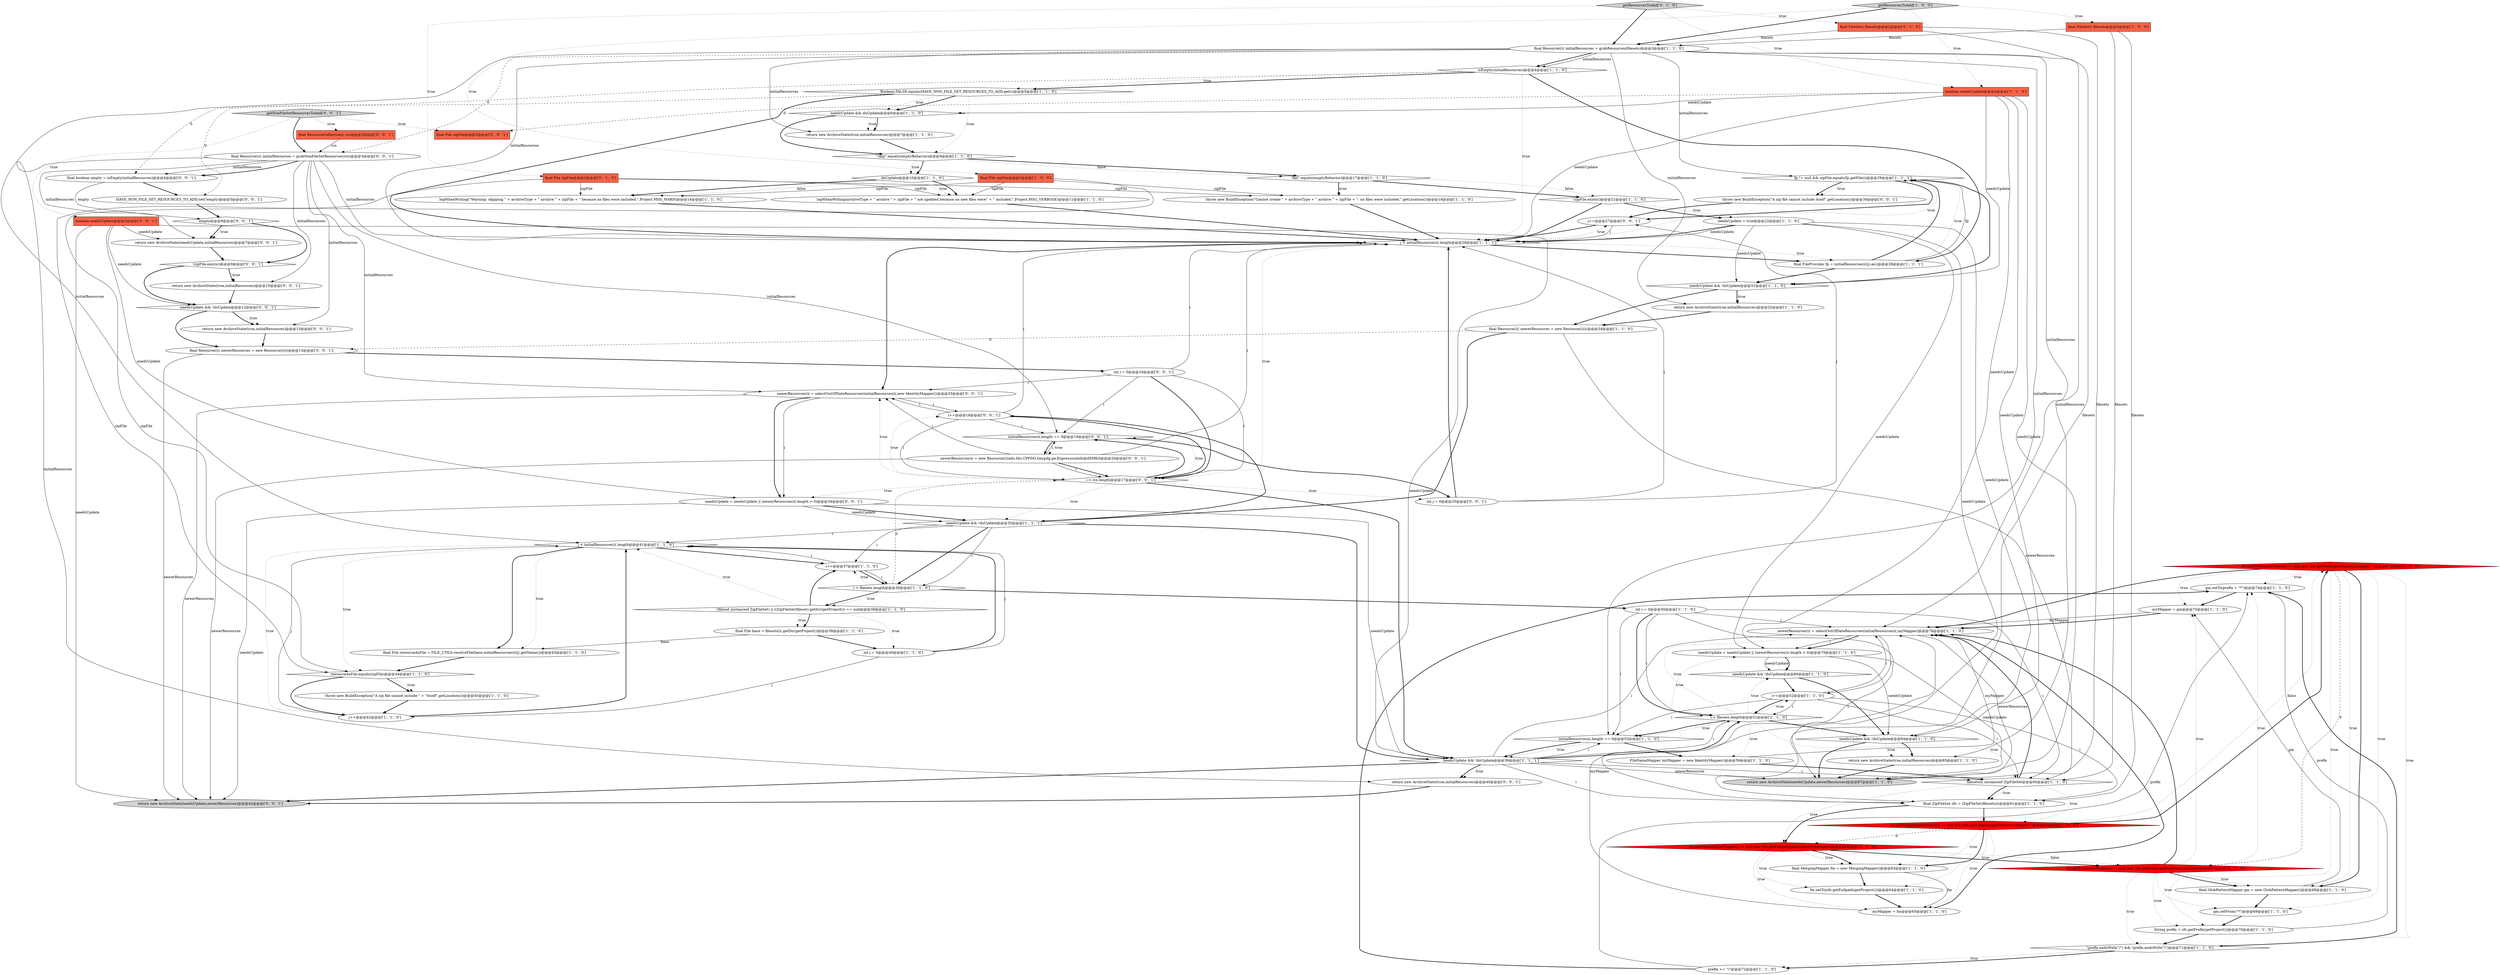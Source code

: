 digraph {
28 [style = filled, label = "zfs.getPrefix(getProject()) != null && !zfs.getPrefix(getProject()).equals(\"\")@@@67@@@['1', '0', '0']", fillcolor = red, shape = diamond image = "AAA1AAABBB1BBB"];
54 [style = filled, label = "!(fileset instanceof ZipFileSet) || ((ZipFileSet)fileset).getSrc(getProject()) == null@@@38@@@['1', '1', '0']", fillcolor = white, shape = diamond image = "AAA0AAABBB1BBB"];
12 [style = filled, label = "needsUpdate = needsUpdate || (newerResources(i(.length > 0)@@@79@@@['1', '1', '0']", fillcolor = white, shape = ellipse image = "AAA0AAABBB1BBB"];
56 [style = filled, label = "myMapper = fm@@@65@@@['1', '1', '0']", fillcolor = white, shape = ellipse image = "AAA0AAABBB1BBB"];
76 [style = filled, label = "empty@@@6@@@['0', '0', '1']", fillcolor = white, shape = diamond image = "AAA0AAABBB3BBB"];
81 [style = filled, label = "initialResources(i(.length == 0@@@19@@@['0', '0', '1']", fillcolor = white, shape = diamond image = "AAA0AAABBB3BBB"];
52 [style = filled, label = "gm.setTo(prefix + \"*\")@@@74@@@['1', '1', '0']", fillcolor = white, shape = ellipse image = "AAA0AAABBB1BBB"];
43 [style = filled, label = "needsUpdate && !doUpdate@@@84@@@['1', '1', '0']", fillcolor = white, shape = diamond image = "AAA0AAABBB1BBB"];
25 [style = filled, label = "needsUpdate && !doUpdate@@@39@@@['1', '1', '1']", fillcolor = white, shape = diamond image = "AAA0AAABBB1BBB"];
85 [style = filled, label = "HAVE_NON_FILE_SET_RESOURCES_TO_ADD.set(!empty)@@@5@@@['0', '0', '1']", fillcolor = white, shape = ellipse image = "AAA0AAABBB3BBB"];
17 [style = filled, label = "prefix += \"/\"@@@72@@@['1', '1', '0']", fillcolor = white, shape = ellipse image = "AAA0AAABBB1BBB"];
34 [style = filled, label = "newerResources(i( = selectOutOfDateResources(initialResources(i(,myMapper)@@@78@@@['1', '1', '0']", fillcolor = white, shape = ellipse image = "AAA0AAABBB1BBB"];
33 [style = filled, label = "fp != null && zipFile.equals(fp.getFile())@@@29@@@['1', '1', '1']", fillcolor = white, shape = diamond image = "AAA0AAABBB1BBB"];
15 [style = filled, label = "final File base = filesets(i(.getDir(getProject())@@@39@@@['1', '1', '0']", fillcolor = white, shape = ellipse image = "AAA0AAABBB1BBB"];
69 [style = filled, label = "i++@@@18@@@['0', '0', '1']", fillcolor = white, shape = ellipse image = "AAA0AAABBB3BBB"];
51 [style = filled, label = "String prefix = zfs.getPrefix(getProject())@@@70@@@['1', '1', '0']", fillcolor = white, shape = ellipse image = "AAA0AAABBB1BBB"];
8 [style = filled, label = "Boolean.FALSE.equals(HAVE_NON_FILE_SET_RESOURCES_TO_ADD.get())@@@5@@@['1', '1', '0']", fillcolor = white, shape = diamond image = "AAA0AAABBB1BBB"];
64 [style = filled, label = "zfs.getFullpath(getProject()) != null && !zfs.getFullpath(getProject()).isEmpty()@@@62@@@['0', '1', '0']", fillcolor = red, shape = diamond image = "AAA1AAABBB2BBB"];
70 [style = filled, label = "final Resource(((( newerResources = new Resource((((((@@@15@@@['0', '0', '1']", fillcolor = white, shape = ellipse image = "AAA0AAABBB3BBB"];
11 [style = filled, label = "final File resourceAsFile = FILE_UTILS.resolveFile(base,initialResources(i((j(.getName())@@@43@@@['1', '1', '0']", fillcolor = white, shape = ellipse image = "AAA0AAABBB1BBB"];
42 [style = filled, label = "needsUpdate && doUpdate@@@6@@@['1', '1', '0']", fillcolor = white, shape = diamond image = "AAA0AAABBB1BBB"];
66 [style = filled, label = "i < rcs.length@@@17@@@['0', '0', '1']", fillcolor = white, shape = diamond image = "AAA0AAABBB3BBB"];
44 [style = filled, label = "initialResources(i(.length == 0@@@53@@@['1', '1', '0']", fillcolor = white, shape = diamond image = "AAA0AAABBB1BBB"];
26 [style = filled, label = "final MergingMapper fm = new MergingMapper()@@@63@@@['1', '1', '0']", fillcolor = white, shape = ellipse image = "AAA0AAABBB1BBB"];
39 [style = filled, label = "j < initialResources(i(.length@@@26@@@['1', '1', '1']", fillcolor = white, shape = diamond image = "AAA0AAABBB1BBB"];
71 [style = filled, label = "return new ArchiveState(needsUpdate,initialResources)@@@7@@@['0', '0', '1']", fillcolor = white, shape = ellipse image = "AAA0AAABBB3BBB"];
38 [style = filled, label = "final FileProvider fp = initialResources(i((j(.as()@@@28@@@['1', '1', '1']", fillcolor = white, shape = ellipse image = "AAA0AAABBB1BBB"];
62 [style = filled, label = "getResourcesToAdd['0', '1', '0']", fillcolor = lightgray, shape = diamond image = "AAA0AAABBB2BBB"];
22 [style = filled, label = "throw new BuildException(\"A zip file cannot include \" + \"itself\",getLocation())@@@45@@@['1', '1', '0']", fillcolor = white, shape = ellipse image = "AAA0AAABBB1BBB"];
18 [style = filled, label = "return new ArchiveState(needsUpdate,newerResources)@@@87@@@['1', '1', '0']", fillcolor = lightgray, shape = ellipse image = "AAA0AAABBB1BBB"];
61 [style = filled, label = "final FileSet(( filesets@@@2@@@['0', '1', '0']", fillcolor = tomato, shape = box image = "AAA0AAABBB2BBB"];
58 [style = filled, label = "i++@@@37@@@['1', '1', '0']", fillcolor = white, shape = ellipse image = "AAA0AAABBB1BBB"];
7 [style = filled, label = "myMapper = gm@@@75@@@['1', '1', '0']", fillcolor = white, shape = ellipse image = "AAA0AAABBB1BBB"];
59 [style = filled, label = "gm.setFrom(\"*\")@@@69@@@['1', '1', '0']", fillcolor = white, shape = ellipse image = "AAA0AAABBB1BBB"];
2 [style = filled, label = "final ZipFileSet zfs = (ZipFileSet)filesets(i(@@@61@@@['1', '1', '0']", fillcolor = white, shape = ellipse image = "AAA0AAABBB1BBB"];
16 [style = filled, label = "\"fail\".equals(emptyBehavior)@@@17@@@['1', '1', '0']", fillcolor = white, shape = diamond image = "AAA0AAABBB1BBB"];
6 [style = filled, label = "final FileSet(( filesets@@@2@@@['1', '0', '0']", fillcolor = tomato, shape = box image = "AAA0AAABBB1BBB"];
13 [style = filled, label = "fm.setTo(zfs.getFullpath(getProject()))@@@64@@@['1', '1', '0']", fillcolor = white, shape = ellipse image = "AAA0AAABBB1BBB"];
75 [style = filled, label = "newerResources(i( = new Resource((((edu.fdu.CPPDG.tinypdg.pe.ExpressionInfo@d508b3@@@20@@@['0', '0', '1']", fillcolor = white, shape = ellipse image = "AAA0AAABBB3BBB"];
50 [style = filled, label = "boolean needsUpdate@@@2@@@['1', '1', '0']", fillcolor = tomato, shape = box image = "AAA0AAABBB1BBB"];
77 [style = filled, label = "!zipFile.exists()@@@9@@@['0', '0', '1']", fillcolor = white, shape = diamond image = "AAA0AAABBB3BBB"];
80 [style = filled, label = "needsUpdate && !doUpdate@@@12@@@['0', '0', '1']", fillcolor = white, shape = diamond image = "AAA0AAABBB3BBB"];
55 [style = filled, label = "needsUpdate && !doUpdate@@@35@@@['1', '1', '1']", fillcolor = white, shape = diamond image = "AAA0AAABBB1BBB"];
57 [style = filled, label = "i < filesets.length@@@36@@@['1', '1', '0']", fillcolor = white, shape = diamond image = "AAA0AAABBB1BBB"];
67 [style = filled, label = "return new ArchiveState(needsUpdate,newerResources)@@@42@@@['0', '0', '1']", fillcolor = lightgray, shape = ellipse image = "AAA0AAABBB3BBB"];
9 [style = filled, label = "\"skip\".equals(emptyBehavior)@@@9@@@['1', '1', '0']", fillcolor = white, shape = diamond image = "AAA0AAABBB1BBB"];
83 [style = filled, label = "final boolean empty = isEmpty(initialResources)@@@4@@@['0', '0', '1']", fillcolor = white, shape = ellipse image = "AAA0AAABBB3BBB"];
30 [style = filled, label = "getResourcesToAdd['1', '0', '0']", fillcolor = lightgray, shape = diamond image = "AAA0AAABBB1BBB"];
53 [style = filled, label = "logWhenWriting(\"Warning: skipping \" + archiveType + \" archive \" + zipFile + \" because no files were included.\",Project.MSG_WARN)@@@14@@@['1', '1', '0']", fillcolor = white, shape = ellipse image = "AAA0AAABBB1BBB"];
82 [style = filled, label = "final File zipFile@@@2@@@['0', '0', '1']", fillcolor = tomato, shape = box image = "AAA0AAABBB3BBB"];
74 [style = filled, label = "throw new BuildException(\"A zip file cannot include itself\",getLocation())@@@30@@@['0', '0', '1']", fillcolor = white, shape = ellipse image = "AAA0AAABBB3BBB"];
89 [style = filled, label = "return new ArchiveState(true,initialResources)@@@40@@@['0', '0', '1']", fillcolor = white, shape = ellipse image = "AAA0AAABBB3BBB"];
87 [style = filled, label = "j++@@@27@@@['0', '0', '1']", fillcolor = white, shape = ellipse image = "AAA0AAABBB3BBB"];
78 [style = filled, label = "boolean needsUpdate@@@2@@@['0', '0', '1']", fillcolor = tomato, shape = box image = "AAA0AAABBB3BBB"];
4 [style = filled, label = "!prefix.endsWith(\"/\") && !prefix.endsWith(\"\\\")@@@71@@@['1', '1', '0']", fillcolor = white, shape = diamond image = "AAA0AAABBB1BBB"];
37 [style = filled, label = "int j = 0@@@40@@@['1', '1', '0']", fillcolor = white, shape = ellipse image = "AAA0AAABBB1BBB"];
27 [style = filled, label = "final GlobPatternMapper gm = new GlobPatternMapper()@@@68@@@['1', '1', '0']", fillcolor = white, shape = ellipse image = "AAA0AAABBB1BBB"];
68 [style = filled, label = "int j = 0@@@25@@@['0', '0', '1']", fillcolor = white, shape = ellipse image = "AAA0AAABBB3BBB"];
35 [style = filled, label = "j < initialResources(i(.length@@@41@@@['1', '1', '0']", fillcolor = white, shape = diamond image = "AAA0AAABBB1BBB"];
48 [style = filled, label = "needsUpdate && !doUpdate@@@80@@@['1', '1', '0']", fillcolor = white, shape = diamond image = "AAA0AAABBB1BBB"];
20 [style = filled, label = "final Resource(((( initialResources = grabResources(filesets)@@@3@@@['1', '1', '0']", fillcolor = white, shape = ellipse image = "AAA0AAABBB1BBB"];
40 [style = filled, label = "int i = 0@@@50@@@['1', '1', '0']", fillcolor = white, shape = ellipse image = "AAA0AAABBB1BBB"];
86 [style = filled, label = "getNonFileSetResourcesToAdd['0', '0', '1']", fillcolor = lightgray, shape = diamond image = "AAA0AAABBB3BBB"];
79 [style = filled, label = "int i = 0@@@16@@@['0', '0', '1']", fillcolor = white, shape = ellipse image = "AAA0AAABBB3BBB"];
24 [style = filled, label = "doUpdate@@@10@@@['1', '1', '0']", fillcolor = white, shape = diamond image = "AAA0AAABBB1BBB"];
47 [style = filled, label = "j++@@@42@@@['1', '1', '0']", fillcolor = white, shape = ellipse image = "AAA0AAABBB1BBB"];
65 [style = filled, label = "final Resource(((( initialResources = grabNonFileSetResources(rcs)@@@3@@@['0', '0', '1']", fillcolor = white, shape = ellipse image = "AAA0AAABBB3BBB"];
1 [style = filled, label = "return new ArchiveState(true,initialResources)@@@32@@@['1', '1', '0']", fillcolor = white, shape = ellipse image = "AAA0AAABBB1BBB"];
19 [style = filled, label = "return new ArchiveState(true,initialResources)@@@7@@@['1', '1', '0']", fillcolor = white, shape = ellipse image = "AAA0AAABBB1BBB"];
84 [style = filled, label = "needsUpdate = needsUpdate || (newerResources(i(.length > 0)@@@34@@@['0', '0', '1']", fillcolor = white, shape = ellipse image = "AAA0AAABBB3BBB"];
90 [style = filled, label = "return new ArchiveState(true,initialResources)@@@10@@@['0', '0', '1']", fillcolor = white, shape = ellipse image = "AAA0AAABBB3BBB"];
23 [style = filled, label = "filesets(i( instanceof ZipFileSet@@@60@@@['1', '1', '0']", fillcolor = white, shape = diamond image = "AAA0AAABBB1BBB"];
29 [style = filled, label = "throw new BuildException(\"Cannot create \" + archiveType + \" archive \" + zipFile + \": no files were included.\",getLocation())@@@18@@@['1', '1', '0']", fillcolor = white, shape = ellipse image = "AAA0AAABBB1BBB"];
45 [style = filled, label = "return new ArchiveState(true,initialResources)@@@85@@@['1', '1', '0']", fillcolor = white, shape = ellipse image = "AAA0AAABBB1BBB"];
60 [style = filled, label = "zfs.getPrefix(getProject()) != null && !zfs.getPrefix(getProject()).isEmpty()@@@67@@@['0', '1', '0']", fillcolor = red, shape = diamond image = "AAA1AAABBB2BBB"];
41 [style = filled, label = "needsUpdate && !doUpdate@@@31@@@['1', '1', '0']", fillcolor = white, shape = diamond image = "AAA0AAABBB1BBB"];
49 [style = filled, label = "needsUpdate = true@@@22@@@['1', '1', '0']", fillcolor = white, shape = ellipse image = "AAA0AAABBB1BBB"];
73 [style = filled, label = "final ResourceCollection(( rcs@@@2@@@['0', '0', '1']", fillcolor = tomato, shape = box image = "AAA0AAABBB3BBB"];
32 [style = filled, label = "i++@@@52@@@['1', '1', '0']", fillcolor = white, shape = ellipse image = "AAA0AAABBB1BBB"];
46 [style = filled, label = "i < filesets.length@@@51@@@['1', '1', '0']", fillcolor = white, shape = diamond image = "AAA0AAABBB1BBB"];
14 [style = filled, label = "logWhenWriting(archiveType + \" archive \" + zipFile + \" not updated because no new files were\" + \" included.\",Project.MSG_VERBOSE)@@@11@@@['1', '1', '0']", fillcolor = white, shape = ellipse image = "AAA0AAABBB1BBB"];
72 [style = filled, label = "return new ArchiveState(true,initialResources)@@@13@@@['0', '0', '1']", fillcolor = white, shape = ellipse image = "AAA0AAABBB3BBB"];
3 [style = filled, label = "FileNameMapper myMapper = new IdentityMapper()@@@59@@@['1', '1', '0']", fillcolor = white, shape = ellipse image = "AAA0AAABBB1BBB"];
63 [style = filled, label = "final File zipFile@@@2@@@['0', '1', '0']", fillcolor = tomato, shape = box image = "AAA0AAABBB2BBB"];
21 [style = filled, label = "zfs.getFullpath(getProject()) != null && !zfs.getFullpath(getProject()).equals(\"\")@@@62@@@['1', '0', '0']", fillcolor = red, shape = diamond image = "AAA1AAABBB1BBB"];
0 [style = filled, label = "isEmpty(initialResources)@@@4@@@['1', '1', '0']", fillcolor = white, shape = diamond image = "AAA0AAABBB1BBB"];
88 [style = filled, label = "newerResources(i( = selectOutOfDateResources(initialResources(i(,new IdentityMapper())@@@33@@@['0', '0', '1']", fillcolor = white, shape = ellipse image = "AAA0AAABBB3BBB"];
31 [style = filled, label = "!zipFile.exists()@@@21@@@['1', '1', '0']", fillcolor = white, shape = diamond image = "AAA0AAABBB1BBB"];
10 [style = filled, label = "resourceAsFile.equals(zipFile)@@@44@@@['1', '1', '0']", fillcolor = white, shape = diamond image = "AAA0AAABBB1BBB"];
36 [style = filled, label = "final File zipFile@@@2@@@['1', '0', '0']", fillcolor = tomato, shape = box image = "AAA0AAABBB1BBB"];
5 [style = filled, label = "final Resource(((( newerResources = new Resource((((((@@@34@@@['1', '1', '0']", fillcolor = white, shape = ellipse image = "AAA0AAABBB1BBB"];
49->41 [style = solid, label="needsUpdate"];
1->5 [style = bold, label=""];
23->64 [style = dotted, label="true"];
50->39 [style = solid, label="needsUpdate"];
5->55 [style = bold, label=""];
54->35 [style = dotted, label="true"];
66->68 [style = dotted, label="true"];
56->34 [style = bold, label=""];
32->44 [style = solid, label="i"];
79->66 [style = bold, label=""];
25->2 [style = solid, label="i"];
78->71 [style = solid, label="needsUpdate"];
33->74 [style = bold, label=""];
30->20 [style = bold, label=""];
35->10 [style = dotted, label="true"];
24->53 [style = dotted, label="false"];
65->83 [style = solid, label="initialResources"];
20->0 [style = bold, label=""];
42->9 [style = bold, label=""];
59->51 [style = bold, label=""];
62->50 [style = dotted, label="true"];
79->39 [style = solid, label="i"];
46->12 [style = dotted, label="true"];
77->80 [style = bold, label=""];
38->41 [style = bold, label=""];
76->71 [style = bold, label=""];
41->1 [style = dotted, label="true"];
43->18 [style = bold, label=""];
49->12 [style = solid, label="needsUpdate"];
60->4 [style = dotted, label="true"];
55->57 [style = solid, label="i"];
9->16 [style = bold, label=""];
53->39 [style = bold, label=""];
58->35 [style = solid, label="i"];
21->28 [style = bold, label=""];
60->59 [style = dotted, label="true"];
21->28 [style = dotted, label="false"];
36->29 [style = solid, label="zipFile"];
42->19 [style = dotted, label="true"];
54->37 [style = dotted, label="true"];
21->26 [style = bold, label=""];
21->56 [style = dotted, label="true"];
55->57 [style = bold, label=""];
49->39 [style = bold, label=""];
68->87 [style = solid, label="j"];
21->26 [style = dotted, label="true"];
19->9 [style = bold, label=""];
78->80 [style = solid, label="needsUpdate"];
48->43 [style = bold, label=""];
12->48 [style = solid, label="needsUpdate"];
35->47 [style = dotted, label="true"];
28->59 [style = dotted, label="true"];
70->79 [style = bold, label=""];
22->47 [style = bold, label=""];
46->48 [style = dotted, label="true"];
28->7 [style = dotted, label="true"];
84->25 [style = solid, label="needsUpdate"];
0->8 [style = bold, label=""];
80->72 [style = dotted, label="true"];
34->18 [style = solid, label="newerResources"];
39->38 [style = bold, label=""];
63->10 [style = solid, label="zipFile"];
83->85 [style = bold, label=""];
40->44 [style = solid, label="i"];
25->89 [style = dotted, label="true"];
61->23 [style = solid, label="filesets"];
28->27 [style = dotted, label="true"];
36->14 [style = solid, label="zipFile"];
32->46 [style = solid, label="i"];
8->39 [style = bold, label=""];
39->87 [style = dotted, label="true"];
4->17 [style = dotted, label="true"];
24->53 [style = bold, label=""];
64->60 [style = bold, label=""];
21->64 [style = dashed, label="0"];
5->70 [style = dashed, label="0"];
65->88 [style = solid, label="initialResources"];
9->24 [style = bold, label=""];
77->90 [style = bold, label=""];
42->19 [style = bold, label=""];
65->72 [style = solid, label="initialResources"];
78->67 [style = solid, label="needsUpdate"];
38->33 [style = dotted, label="true"];
78->25 [style = solid, label="needsUpdate"];
57->54 [style = bold, label=""];
60->7 [style = dotted, label="true"];
37->35 [style = solid, label="j"];
6->2 [style = solid, label="filesets"];
75->81 [style = solid, label="i"];
66->39 [style = dotted, label="true"];
69->81 [style = solid, label="i"];
80->70 [style = bold, label=""];
57->40 [style = bold, label=""];
68->39 [style = bold, label=""];
57->54 [style = dotted, label="true"];
29->39 [style = bold, label=""];
77->90 [style = dotted, label="true"];
66->81 [style = dotted, label="true"];
25->44 [style = solid, label="i"];
55->58 [style = solid, label="i"];
44->3 [style = bold, label=""];
16->29 [style = bold, label=""];
30->6 [style = dotted, label="true"];
16->31 [style = dotted, label="false"];
46->3 [style = dotted, label="true"];
23->21 [style = dotted, label="true"];
75->67 [style = solid, label="newerResources"];
50->12 [style = solid, label="needsUpdate"];
65->83 [style = bold, label=""];
62->61 [style = dotted, label="true"];
33->41 [style = bold, label=""];
30->50 [style = dotted, label="true"];
86->78 [style = dotted, label="true"];
7->34 [style = solid, label="myMapper"];
65->89 [style = solid, label="initialResources"];
12->48 [style = bold, label=""];
31->49 [style = dotted, label="true"];
25->18 [style = solid, label="newerResources"];
28->52 [style = dotted, label="true"];
74->87 [style = bold, label=""];
61->2 [style = solid, label="filesets"];
63->53 [style = solid, label="zipFile"];
66->69 [style = dotted, label="true"];
65->39 [style = solid, label="initialResources"];
23->2 [style = dotted, label="true"];
12->18 [style = solid, label="needsUpdate"];
54->58 [style = bold, label=""];
0->38 [style = bold, label=""];
26->13 [style = bold, label=""];
43->45 [style = bold, label=""];
62->20 [style = bold, label=""];
60->52 [style = dotted, label="true"];
3->34 [style = solid, label="myMapper"];
0->8 [style = dotted, label="true"];
65->81 [style = solid, label="initialResources"];
20->45 [style = solid, label="initialResources"];
46->32 [style = dotted, label="true"];
3->23 [style = bold, label=""];
0->39 [style = dotted, label="true"];
9->24 [style = dotted, label="true"];
55->25 [style = bold, label=""];
75->66 [style = bold, label=""];
44->25 [style = dotted, label="true"];
76->71 [style = dotted, label="true"];
27->59 [style = bold, label=""];
57->66 [style = dashed, label="0"];
81->68 [style = bold, label=""];
40->2 [style = solid, label="i"];
2->21 [style = bold, label=""];
55->35 [style = solid, label="i"];
66->25 [style = bold, label=""];
32->23 [style = solid, label="i"];
48->32 [style = bold, label=""];
21->13 [style = dotted, label="true"];
52->7 [style = bold, label=""];
20->44 [style = solid, label="initialResources"];
50->42 [style = solid, label="needsUpdate"];
50->18 [style = solid, label="needsUpdate"];
38->33 [style = solid, label="fp"];
47->35 [style = solid, label="j"];
14->39 [style = bold, label=""];
20->33 [style = solid, label="initialResources"];
38->33 [style = bold, label=""];
36->10 [style = solid, label="zipFile"];
49->43 [style = solid, label="needsUpdate"];
25->23 [style = solid, label="i"];
84->67 [style = solid, label="needsUpdate"];
26->56 [style = solid, label="fm"];
25->46 [style = solid, label="i"];
88->84 [style = bold, label=""];
28->51 [style = dotted, label="true"];
46->43 [style = bold, label=""];
46->44 [style = bold, label=""];
88->69 [style = solid, label="i"];
17->52 [style = bold, label=""];
51->52 [style = solid, label="prefix"];
84->55 [style = bold, label=""];
20->1 [style = solid, label="initialResources"];
32->46 [style = bold, label=""];
12->43 [style = solid, label="needsUpdate"];
51->4 [style = bold, label=""];
4->17 [style = bold, label=""];
87->39 [style = bold, label=""];
62->63 [style = dotted, label="true"];
80->72 [style = bold, label=""];
60->27 [style = dotted, label="true"];
55->69 [style = bold, label=""];
40->46 [style = solid, label="i"];
50->82 [style = dashed, label="0"];
15->11 [style = solid, label="base"];
39->88 [style = bold, label=""];
20->0 [style = solid, label="initialResources"];
2->64 [style = bold, label=""];
58->57 [style = bold, label=""];
8->42 [style = dotted, label="true"];
66->55 [style = dotted, label="true"];
36->53 [style = solid, label="zipFile"];
34->12 [style = solid, label="i"];
31->49 [style = bold, label=""];
54->15 [style = bold, label=""];
20->39 [style = solid, label="initialResources"];
30->36 [style = dotted, label="true"];
66->88 [style = dotted, label="true"];
79->88 [style = solid, label="i"];
49->39 [style = solid, label="needsUpdate"];
57->58 [style = dotted, label="true"];
64->56 [style = dotted, label="true"];
86->73 [style = dotted, label="true"];
28->60 [style = dashed, label="0"];
0->83 [style = dashed, label="0"];
63->29 [style = solid, label="zipFile"];
20->34 [style = solid, label="initialResources"];
17->52 [style = solid, label="prefix"];
81->75 [style = dotted, label="true"];
79->66 [style = solid, label="i"];
11->10 [style = bold, label=""];
16->31 [style = bold, label=""];
81->75 [style = bold, label=""];
54->15 [style = dotted, label="true"];
35->58 [style = bold, label=""];
66->81 [style = bold, label=""];
28->4 [style = dotted, label="true"];
70->67 [style = solid, label="newerResources"];
44->25 [style = bold, label=""];
68->39 [style = solid, label="j"];
33->74 [style = dotted, label="true"];
31->39 [style = bold, label=""];
50->43 [style = solid, label="needsUpdate"];
37->35 [style = bold, label=""];
23->2 [style = bold, label=""];
8->9 [style = dotted, label="true"];
32->34 [style = solid, label="i"];
69->66 [style = bold, label=""];
15->37 [style = bold, label=""];
16->29 [style = dotted, label="true"];
60->27 [style = bold, label=""];
5->18 [style = solid, label="newerResources"];
58->57 [style = solid, label="i"];
45->18 [style = bold, label=""];
20->35 [style = solid, label="initialResources"];
69->66 [style = solid, label="i"];
10->22 [style = bold, label=""];
60->51 [style = dotted, label="true"];
65->90 [style = solid, label="initialResources"];
40->34 [style = solid, label="i"];
86->65 [style = bold, label=""];
75->88 [style = solid, label="i"];
24->14 [style = dotted, label="true"];
89->67 [style = bold, label=""];
28->34 [style = bold, label=""];
6->23 [style = solid, label="filesets"];
78->84 [style = solid, label="needsUpdate"];
46->23 [style = dotted, label="true"];
72->70 [style = bold, label=""];
87->39 [style = solid, label="j"];
39->38 [style = dotted, label="true"];
64->60 [style = dotted, label="false"];
50->41 [style = solid, label="needsUpdate"];
32->2 [style = solid, label="i"];
76->77 [style = bold, label=""];
88->84 [style = solid, label="i"];
84->55 [style = solid, label="needsUpdate"];
83->76 [style = solid, label="empty"];
34->32 [style = solid, label="i"];
46->44 [style = dotted, label="true"];
25->46 [style = bold, label=""];
41->1 [style = bold, label=""];
20->19 [style = solid, label="initialResources"];
34->12 [style = bold, label=""];
47->35 [style = bold, label=""];
37->47 [style = solid, label="j"];
9->16 [style = dotted, label="false"];
35->11 [style = dotted, label="true"];
64->13 [style = dotted, label="true"];
73->65 [style = solid, label="rcs"];
56->34 [style = solid, label="myMapper"];
66->84 [style = dotted, label="true"];
6->20 [style = solid, label="filesets"];
40->23 [style = solid, label="i"];
24->14 [style = bold, label=""];
40->46 [style = bold, label=""];
64->26 [style = dotted, label="true"];
63->14 [style = solid, label="zipFile"];
64->26 [style = bold, label=""];
46->34 [style = dotted, label="true"];
13->56 [style = bold, label=""];
8->42 [style = bold, label=""];
4->52 [style = bold, label=""];
7->34 [style = bold, label=""];
60->34 [style = bold, label=""];
71->77 [style = bold, label=""];
27->7 [style = solid, label="gm"];
75->66 [style = solid, label="i"];
90->80 [style = bold, label=""];
43->45 [style = dotted, label="true"];
49->18 [style = solid, label="needsUpdate"];
88->67 [style = solid, label="newerResources"];
69->39 [style = solid, label="i"];
10->47 [style = bold, label=""];
23->34 [style = bold, label=""];
85->76 [style = bold, label=""];
10->22 [style = dotted, label="true"];
86->82 [style = dotted, label="true"];
75->39 [style = solid, label="i"];
25->34 [style = solid, label="i"];
20->65 [style = dashed, label="0"];
28->27 [style = bold, label=""];
8->85 [style = dashed, label="0"];
25->89 [style = bold, label=""];
25->67 [style = bold, label=""];
65->71 [style = solid, label="initialResources"];
33->87 [style = bold, label=""];
69->88 [style = solid, label="i"];
61->20 [style = solid, label="filesets"];
39->33 [style = dotted, label="true"];
79->81 [style = solid, label="i"];
41->5 [style = bold, label=""];
35->11 [style = bold, label=""];
}
